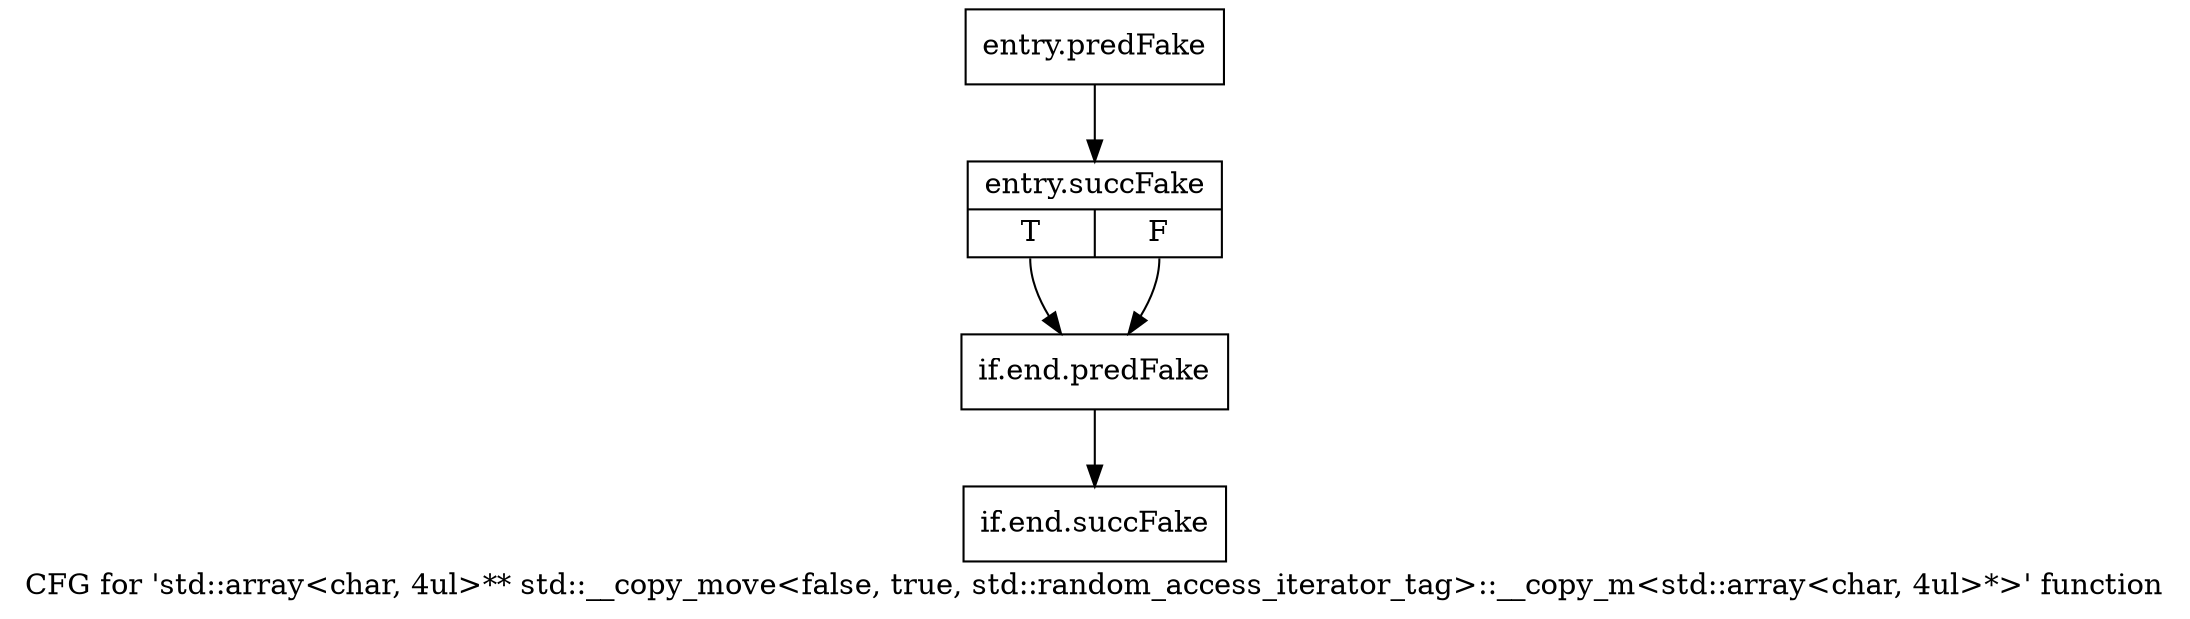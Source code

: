 digraph "CFG for 'std::array\<char, 4ul\>** std::__copy_move\<false, true, std::random_access_iterator_tag\>::__copy_m\<std::array\<char, 4ul\>*\>' function" {
	label="CFG for 'std::array\<char, 4ul\>** std::__copy_move\<false, true, std::random_access_iterator_tag\>::__copy_m\<std::array\<char, 4ul\>*\>' function";

	Node0x43b9ef0 [shape=record,filename="",linenumber="",label="{entry.predFake}"];
	Node0x43b9ef0 -> Node0x4413ee0[ callList="" memoryops="" filename="/tools/Xilinx/Vitis_HLS/2022.1/tps/lnx64/gcc-8.3.0/lib/gcc/x86_64-pc-linux-gnu/8.3.0/../../../../include/c++/8.3.0/bits/stl_algobase.h" execusionnum="0"];
	Node0x4413ee0 [shape=record,filename="/tools/Xilinx/Vitis_HLS/2022.1/tps/lnx64/gcc-8.3.0/lib/gcc/x86_64-pc-linux-gnu/8.3.0/../../../../include/c++/8.3.0/bits/stl_algobase.h",linenumber="367",label="{entry.succFake|{<s0>T|<s1>F}}"];
	Node0x4413ee0:s0 -> Node0x43bb260[ callList="" memoryops="" filename="/tools/Xilinx/Vitis_HLS/2022.1/tps/lnx64/gcc-8.3.0/lib/gcc/x86_64-pc-linux-gnu/8.3.0/../../../../include/c++/8.3.0/bits/stl_algobase.h" execusionnum="0"];
	Node0x4413ee0:s1 -> Node0x43bb260;
	Node0x43bb260 [shape=record,filename="/tools/Xilinx/Vitis_HLS/2022.1/tps/lnx64/gcc-8.3.0/lib/gcc/x86_64-pc-linux-gnu/8.3.0/../../../../include/c++/8.3.0/bits/stl_algobase.h",linenumber="369",label="{if.end.predFake}"];
	Node0x43bb260 -> Node0x4414040[ callList="" memoryops="" filename="/tools/Xilinx/Vitis_HLS/2022.1/tps/lnx64/gcc-8.3.0/lib/gcc/x86_64-pc-linux-gnu/8.3.0/../../../../include/c++/8.3.0/bits/stl_algobase.h" execusionnum="0"];
	Node0x4414040 [shape=record,filename="/tools/Xilinx/Vitis_HLS/2022.1/tps/lnx64/gcc-8.3.0/lib/gcc/x86_64-pc-linux-gnu/8.3.0/../../../../include/c++/8.3.0/bits/stl_algobase.h",linenumber="369",label="{if.end.succFake}"];
}

